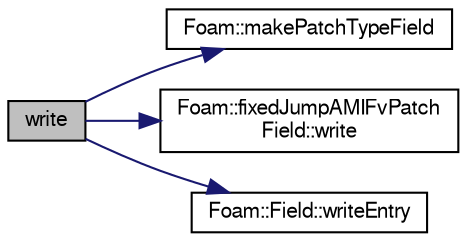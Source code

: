 digraph "write"
{
  bgcolor="transparent";
  edge [fontname="FreeSans",fontsize="10",labelfontname="FreeSans",labelfontsize="10"];
  node [fontname="FreeSans",fontsize="10",shape=record];
  rankdir="LR";
  Node687 [label="write",height=0.2,width=0.4,color="black", fillcolor="grey75", style="filled", fontcolor="black"];
  Node687 -> Node688 [color="midnightblue",fontsize="10",style="solid",fontname="FreeSans"];
  Node688 [label="Foam::makePatchTypeField",height=0.2,width=0.4,color="black",URL="$a21124.html#a44a8c9a8ab08f6bf1f84bf3dab3f82a2"];
  Node687 -> Node689 [color="midnightblue",fontsize="10",style="solid",fontname="FreeSans"];
  Node689 [label="Foam::fixedJumpAMIFvPatch\lField::write",height=0.2,width=0.4,color="black",URL="$a22106.html#a293fdfec8bdfbd5c3913ab4c9f3454ff",tooltip="Write. "];
  Node687 -> Node690 [color="midnightblue",fontsize="10",style="solid",fontname="FreeSans"];
  Node690 [label="Foam::Field::writeEntry",height=0.2,width=0.4,color="black",URL="$a26466.html#a7c03447f7f0471351fe57a41b62c8686",tooltip="Write the field as a dictionary entry. "];
}
